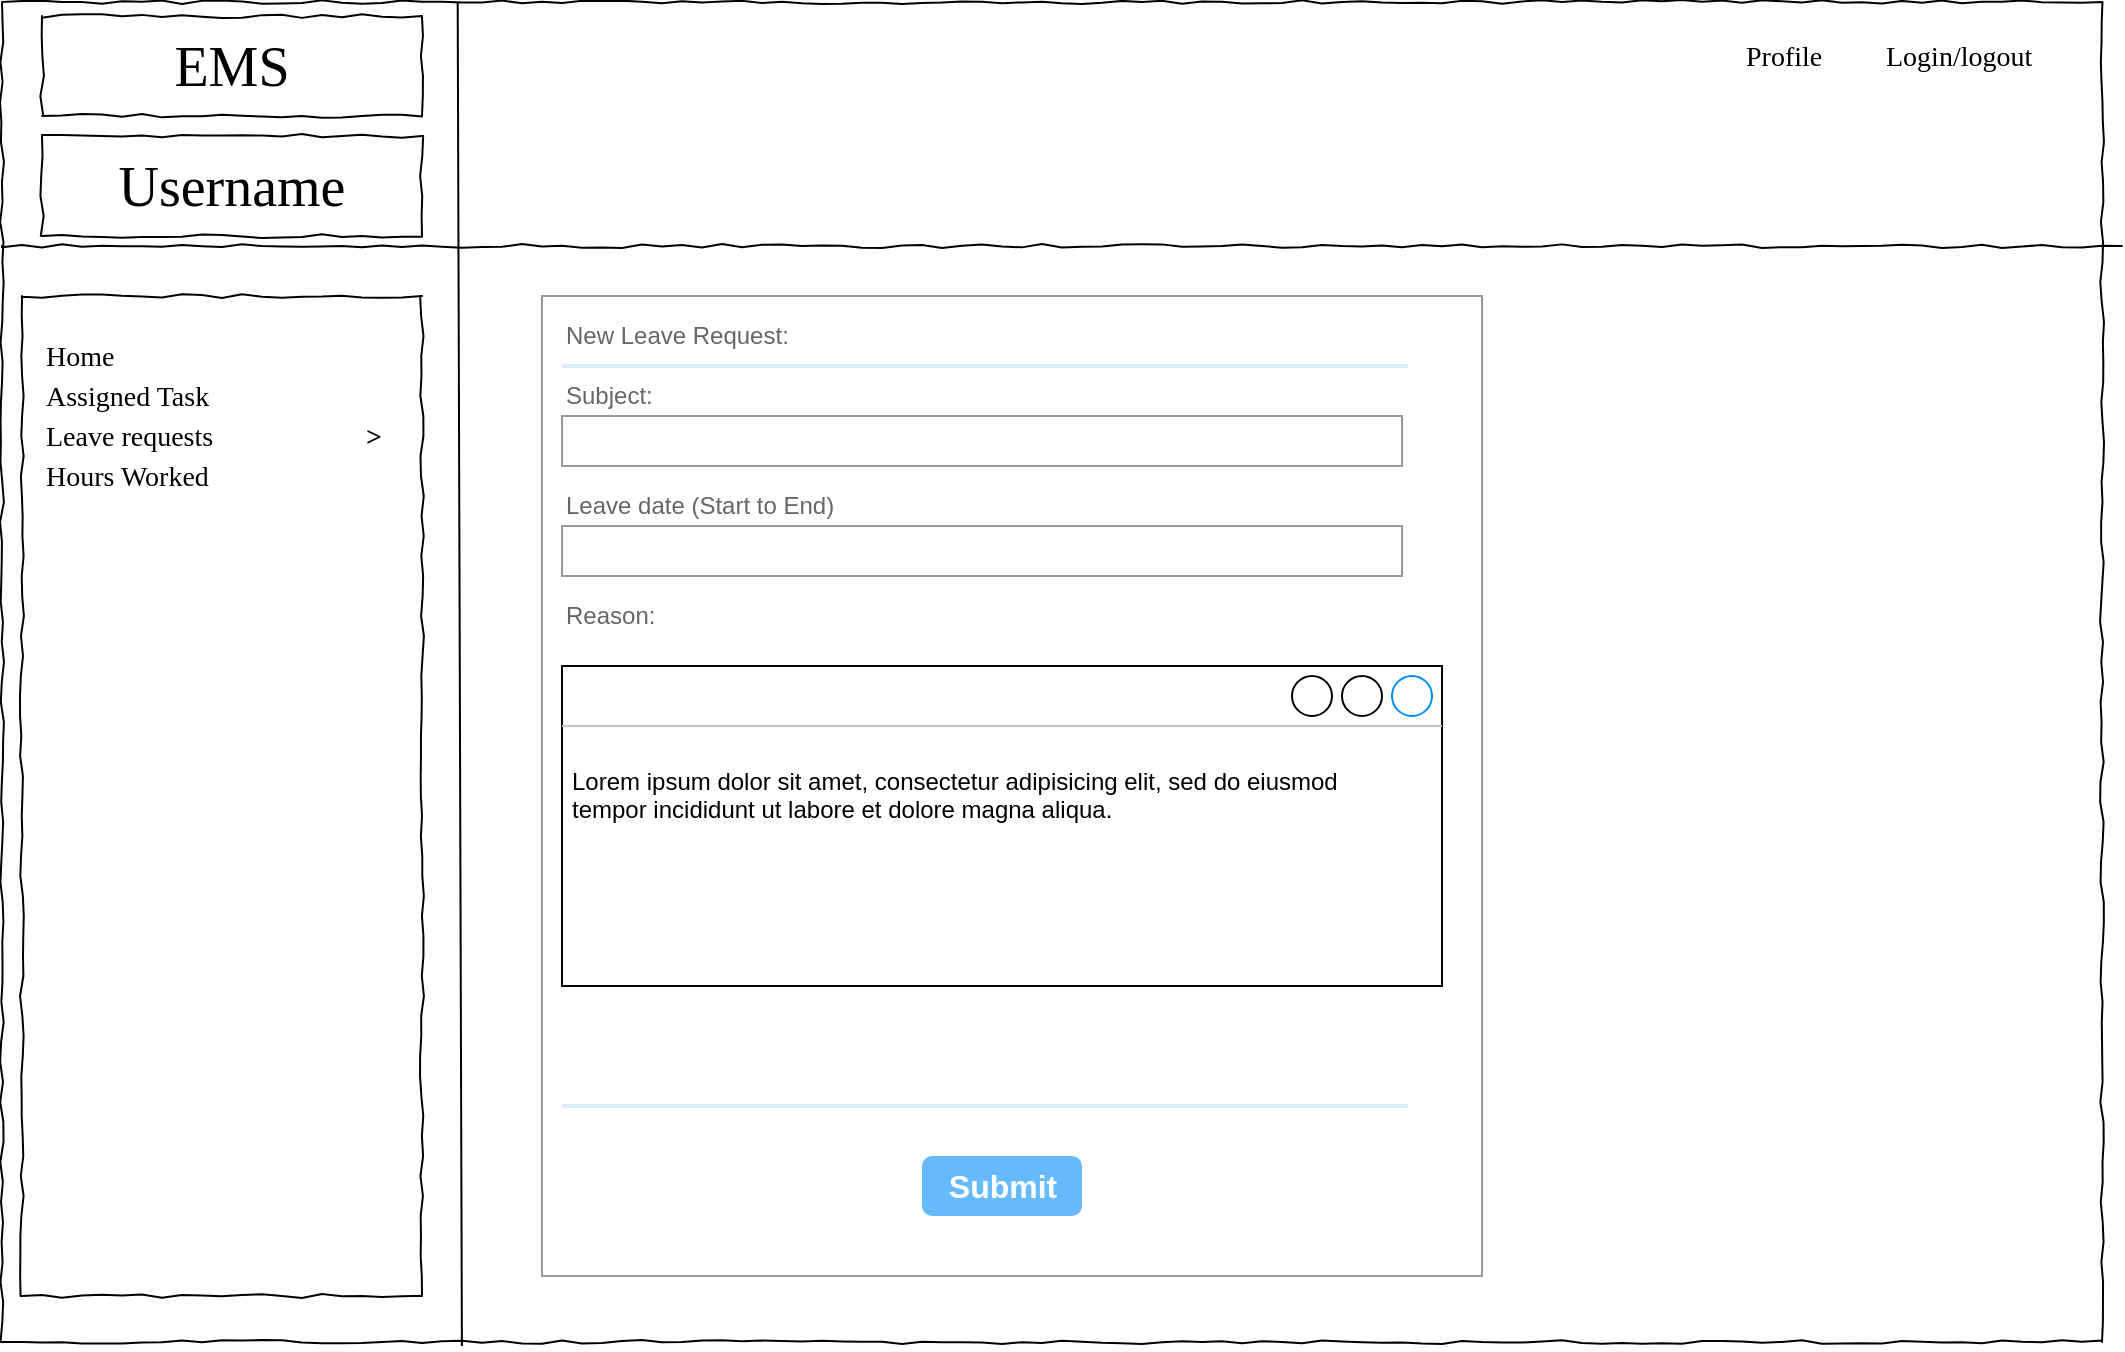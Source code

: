 <mxfile version="17.1.2" type="device"><diagram name="Page-1" id="03018318-947c-dd8e-b7a3-06fadd420f32"><mxGraphModel dx="1038" dy="547" grid="1" gridSize="10" guides="1" tooltips="1" connect="1" arrows="1" fold="1" page="1" pageScale="1" pageWidth="1100" pageHeight="850" background="none" math="0" shadow="0"><root><mxCell id="0"/><mxCell id="1" parent="0"/><mxCell id="677b7b8949515195-1" value="" style="whiteSpace=wrap;html=1;rounded=0;shadow=0;labelBackgroundColor=none;strokeColor=#000000;strokeWidth=1;fillColor=none;fontFamily=Verdana;fontSize=12;fontColor=#000000;align=center;comic=1;" parent="1" vertex="1"><mxGeometry x="20" y="23" width="1050" height="670" as="geometry"/></mxCell><mxCell id="677b7b8949515195-2" value="EMS" style="whiteSpace=wrap;html=1;rounded=0;shadow=0;labelBackgroundColor=none;strokeWidth=1;fontFamily=Verdana;fontSize=28;align=center;comic=1;" parent="1" vertex="1"><mxGeometry x="40" y="30" width="190" height="50" as="geometry"/></mxCell><mxCell id="677b7b8949515195-6" value="Profile&amp;nbsp;" style="text;html=1;points=[];align=left;verticalAlign=top;spacingTop=-4;fontSize=14;fontFamily=Verdana" parent="1" vertex="1"><mxGeometry x="890" y="40" width="60" height="20" as="geometry"/></mxCell><mxCell id="677b7b8949515195-7" value="Login/logout&amp;nbsp;" style="text;html=1;points=[];align=left;verticalAlign=top;spacingTop=-4;fontSize=14;fontFamily=Verdana" parent="1" vertex="1"><mxGeometry x="960" y="40" width="60" height="20" as="geometry"/></mxCell><mxCell id="677b7b8949515195-8" value="" style="whiteSpace=wrap;html=1;rounded=0;shadow=0;labelBackgroundColor=none;strokeWidth=1;fillColor=none;fontFamily=Verdana;fontSize=12;align=center;comic=1;" parent="1" vertex="1"><mxGeometry x="30" y="170" width="200" height="500" as="geometry"/></mxCell><mxCell id="677b7b8949515195-9" value="" style="line;strokeWidth=1;html=1;rounded=0;shadow=0;labelBackgroundColor=none;fillColor=none;fontFamily=Verdana;fontSize=14;fontColor=#000000;align=center;comic=1;" parent="1" vertex="1"><mxGeometry x="20" y="140" width="1060" height="10" as="geometry"/></mxCell><mxCell id="F1Iq9SSVciFS708BHlPg-1" value="" style="endArrow=none;html=1;rounded=0;entryX=0.217;entryY=0;entryDx=0;entryDy=0;entryPerimeter=0;exitX=0.219;exitY=1.003;exitDx=0;exitDy=0;exitPerimeter=0;" parent="1" source="677b7b8949515195-1" target="677b7b8949515195-1" edge="1"><mxGeometry width="50" height="50" relative="1" as="geometry"><mxPoint x="500" y="290" as="sourcePoint"/><mxPoint x="550" y="240" as="targetPoint"/><Array as="points"/></mxGeometry></mxCell><mxCell id="F1Iq9SSVciFS708BHlPg-2" value="Username" style="whiteSpace=wrap;html=1;rounded=0;shadow=0;labelBackgroundColor=none;strokeWidth=1;fontFamily=Verdana;fontSize=28;align=center;comic=1;" parent="1" vertex="1"><mxGeometry x="40" y="90" width="190" height="50" as="geometry"/></mxCell><mxCell id="F1Iq9SSVciFS708BHlPg-3" value="Home" style="text;html=1;points=[];align=left;verticalAlign=top;spacingTop=-4;fontSize=14;fontFamily=Verdana" parent="1" vertex="1"><mxGeometry x="40" y="190" width="170" height="20" as="geometry"/></mxCell><mxCell id="F1Iq9SSVciFS708BHlPg-11" value="" style="shape=image;html=1;verticalAlign=top;verticalLabelPosition=bottom;labelBackgroundColor=#ffffff;imageAspect=0;aspect=fixed;image=https://cdn0.iconfinder.com/data/icons/user-interface-1-32/32/hamburger-menu-128.png;fontSize=20;" parent="1" vertex="1"><mxGeometry x="250" y="100" width="40" height="40" as="geometry"/></mxCell><mxCell id="v3jSj8Ym7Ula2TUaj2bn-1" value="" style="strokeWidth=1;shadow=0;dashed=0;align=center;html=1;shape=mxgraph.mockup.forms.rrect;rSize=0;strokeColor=#999999;fillColor=#ffffff;fontSize=18;" parent="1" vertex="1"><mxGeometry x="290" y="170" width="470" height="490" as="geometry"/></mxCell><mxCell id="v3jSj8Ym7Ula2TUaj2bn-2" value="New Leave Request:" style="strokeWidth=1;shadow=0;dashed=0;align=center;html=1;shape=mxgraph.mockup.forms.anchor;fontSize=12;fontColor=#666666;align=left;resizeWidth=1;spacingLeft=0;" parent="v3jSj8Ym7Ula2TUaj2bn-1" vertex="1"><mxGeometry width="235" height="20" relative="1" as="geometry"><mxPoint x="10" y="10" as="offset"/></mxGeometry></mxCell><mxCell id="v3jSj8Ym7Ula2TUaj2bn-3" value="" style="shape=line;strokeColor=#ddeeff;strokeWidth=2;html=1;resizeWidth=1;fontSize=18;" parent="v3jSj8Ym7Ula2TUaj2bn-1" vertex="1"><mxGeometry width="423" height="10" relative="1" as="geometry"><mxPoint x="10" y="30" as="offset"/></mxGeometry></mxCell><mxCell id="v3jSj8Ym7Ula2TUaj2bn-4" value="Subject:" style="strokeWidth=1;shadow=0;dashed=0;align=center;html=1;shape=mxgraph.mockup.forms.anchor;fontSize=12;fontColor=#666666;align=left;resizeWidth=1;spacingLeft=0;" parent="v3jSj8Ym7Ula2TUaj2bn-1" vertex="1"><mxGeometry width="235" height="20" relative="1" as="geometry"><mxPoint x="10" y="40" as="offset"/></mxGeometry></mxCell><mxCell id="v3jSj8Ym7Ula2TUaj2bn-5" value="" style="strokeWidth=1;shadow=0;dashed=0;align=center;html=1;shape=mxgraph.mockup.forms.rrect;rSize=0;strokeColor=#999999;fontColor=#666666;align=left;spacingLeft=5;resizeWidth=1;fontSize=18;" parent="v3jSj8Ym7Ula2TUaj2bn-1" vertex="1"><mxGeometry width="420" height="25" relative="1" as="geometry"><mxPoint x="10" y="60" as="offset"/></mxGeometry></mxCell><mxCell id="v3jSj8Ym7Ula2TUaj2bn-6" value="Leave date (Start to End)" style="strokeWidth=1;shadow=0;dashed=0;align=center;html=1;shape=mxgraph.mockup.forms.anchor;fontSize=12;fontColor=#666666;align=left;resizeWidth=1;spacingLeft=0;" parent="v3jSj8Ym7Ula2TUaj2bn-1" vertex="1"><mxGeometry width="235" height="20" relative="1" as="geometry"><mxPoint x="10" y="95" as="offset"/></mxGeometry></mxCell><mxCell id="v3jSj8Ym7Ula2TUaj2bn-7" value="" style="strokeWidth=1;shadow=0;dashed=0;align=center;html=1;shape=mxgraph.mockup.forms.rrect;rSize=0;strokeColor=#999999;fontColor=#666666;align=left;spacingLeft=5;resizeWidth=1;fontSize=18;" parent="v3jSj8Ym7Ula2TUaj2bn-1" vertex="1"><mxGeometry width="420" height="25" relative="1" as="geometry"><mxPoint x="10" y="115" as="offset"/></mxGeometry></mxCell><mxCell id="v3jSj8Ym7Ula2TUaj2bn-10" value="" style="shape=line;strokeColor=#ddeeff;strokeWidth=2;html=1;resizeWidth=1;fontSize=18;" parent="v3jSj8Ym7Ula2TUaj2bn-1" vertex="1"><mxGeometry y="1" width="423" height="10" relative="1" as="geometry"><mxPoint x="10" y="-90" as="offset"/></mxGeometry></mxCell><mxCell id="v3jSj8Ym7Ula2TUaj2bn-12" value="Submit" style="strokeWidth=1;shadow=0;dashed=0;align=center;html=1;shape=mxgraph.mockup.forms.rrect;rSize=5;strokeColor=none;fontColor=#ffffff;fillColor=#66bbff;fontSize=16;fontStyle=1;" parent="v3jSj8Ym7Ula2TUaj2bn-1" vertex="1"><mxGeometry y="1" width="80" height="30" relative="1" as="geometry"><mxPoint x="190" y="-60" as="offset"/></mxGeometry></mxCell><mxCell id="v3jSj8Ym7Ula2TUaj2bn-15" value="Reason:" style="strokeWidth=1;shadow=0;dashed=0;align=center;html=1;shape=mxgraph.mockup.forms.anchor;fontSize=12;fontColor=#666666;align=left;resizeWidth=1;spacingLeft=0;" parent="v3jSj8Ym7Ula2TUaj2bn-1" vertex="1"><mxGeometry x="10" y="150" width="235" height="20" as="geometry"/></mxCell><mxCell id="v3jSj8Ym7Ula2TUaj2bn-16" value="" style="strokeWidth=1;shadow=0;dashed=0;align=center;html=1;shape=mxgraph.mockup.containers.window;align=left;verticalAlign=top;spacingLeft=8;strokeColor2=#008cff;strokeColor3=#c4c4c4;fontColor=#666666;mainText=;fontSize=17;labelBackgroundColor=none;" parent="v3jSj8Ym7Ula2TUaj2bn-1" vertex="1"><mxGeometry x="10" y="185" width="440" height="160" as="geometry"/></mxCell><mxCell id="v3jSj8Ym7Ula2TUaj2bn-17" value="&lt;h1&gt;&lt;br&gt;&lt;/h1&gt;&lt;p&gt;Lorem ipsum dolor sit amet, consectetur adipisicing elit, sed do eiusmod tempor incididunt ut labore et dolore magna aliqua.&lt;/p&gt;" style="text;html=1;strokeColor=none;fillColor=none;spacing=5;spacingTop=-20;whiteSpace=wrap;overflow=hidden;rounded=0;fontSize=12;" parent="v3jSj8Ym7Ula2TUaj2bn-1" vertex="1"><mxGeometry x="10" y="185" width="400" height="140" as="geometry"/></mxCell><mxCell id="mkfbPiiexTv3Y3qwPbJT-5" value="&lt;b&gt;&amp;gt;&lt;/b&gt;" style="text;html=1;points=[];align=left;verticalAlign=top;spacingTop=-4;fontSize=14;fontFamily=Verdana" vertex="1" parent="v3jSj8Ym7Ula2TUaj2bn-1"><mxGeometry x="-90" y="60" width="170" height="20" as="geometry"/></mxCell><mxCell id="mkfbPiiexTv3Y3qwPbJT-1" value="Leave requests&amp;nbsp;" style="text;html=1;points=[];align=left;verticalAlign=top;spacingTop=-4;fontSize=14;fontFamily=Verdana" vertex="1" parent="1"><mxGeometry x="40" y="230" width="170" height="20" as="geometry"/></mxCell><mxCell id="mkfbPiiexTv3Y3qwPbJT-2" value="Assigned Task" style="text;html=1;points=[];align=left;verticalAlign=top;spacingTop=-4;fontSize=14;fontFamily=Verdana" vertex="1" parent="1"><mxGeometry x="40" y="210" width="170" height="20" as="geometry"/></mxCell><mxCell id="mkfbPiiexTv3Y3qwPbJT-4" value="Hours Worked" style="text;html=1;points=[];align=left;verticalAlign=top;spacingTop=-4;fontSize=14;fontFamily=Verdana" vertex="1" parent="1"><mxGeometry x="40" y="250" width="170" height="20" as="geometry"/></mxCell></root></mxGraphModel></diagram></mxfile>